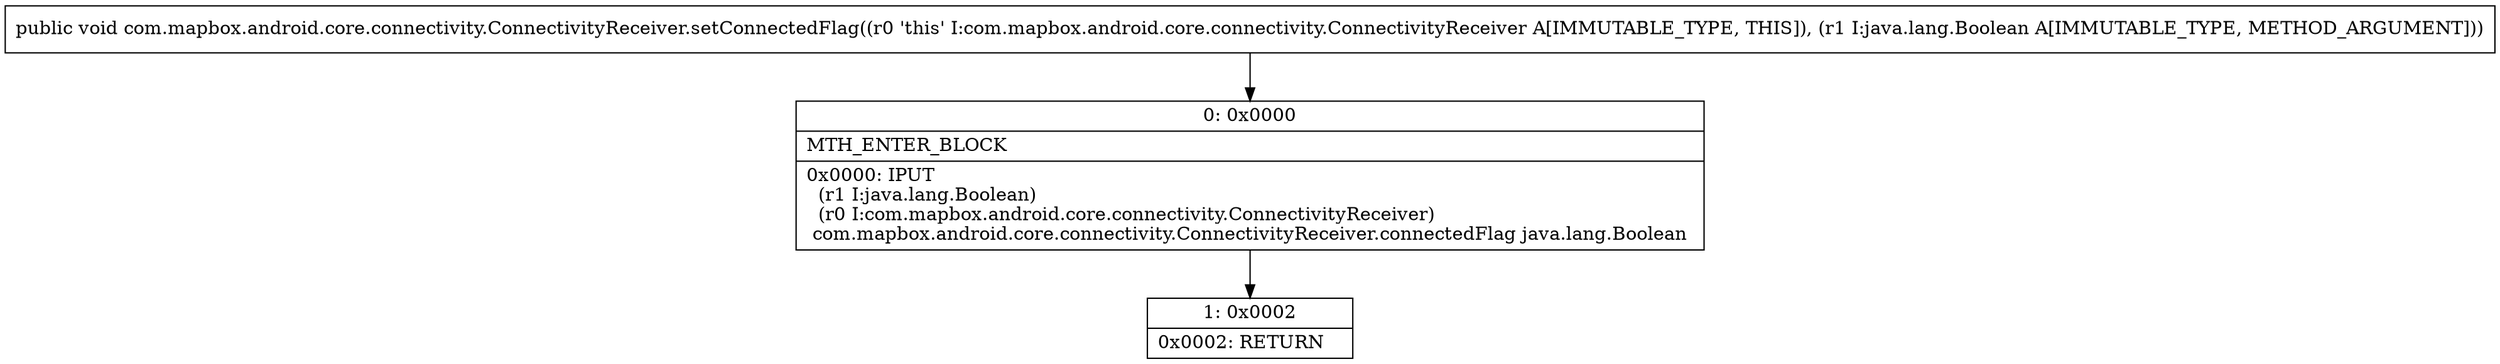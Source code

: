 digraph "CFG forcom.mapbox.android.core.connectivity.ConnectivityReceiver.setConnectedFlag(Ljava\/lang\/Boolean;)V" {
Node_0 [shape=record,label="{0\:\ 0x0000|MTH_ENTER_BLOCK\l|0x0000: IPUT  \l  (r1 I:java.lang.Boolean)\l  (r0 I:com.mapbox.android.core.connectivity.ConnectivityReceiver)\l com.mapbox.android.core.connectivity.ConnectivityReceiver.connectedFlag java.lang.Boolean \l}"];
Node_1 [shape=record,label="{1\:\ 0x0002|0x0002: RETURN   \l}"];
MethodNode[shape=record,label="{public void com.mapbox.android.core.connectivity.ConnectivityReceiver.setConnectedFlag((r0 'this' I:com.mapbox.android.core.connectivity.ConnectivityReceiver A[IMMUTABLE_TYPE, THIS]), (r1 I:java.lang.Boolean A[IMMUTABLE_TYPE, METHOD_ARGUMENT])) }"];
MethodNode -> Node_0;
Node_0 -> Node_1;
}


